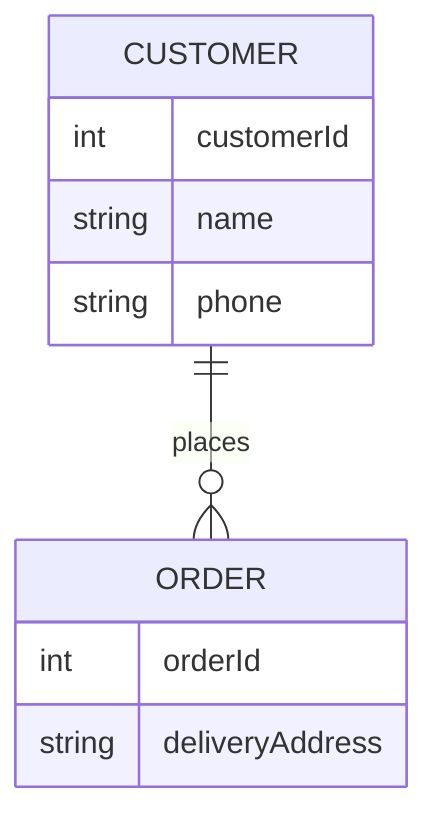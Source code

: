 erDiagram
    CUSTOMER ||--o{ ORDER : places
    CUSTOMER {
        int customerId
        string name
        string phone
    }
    ORDER {
        int orderId
        string deliveryAddress
    }
%% add comments after that